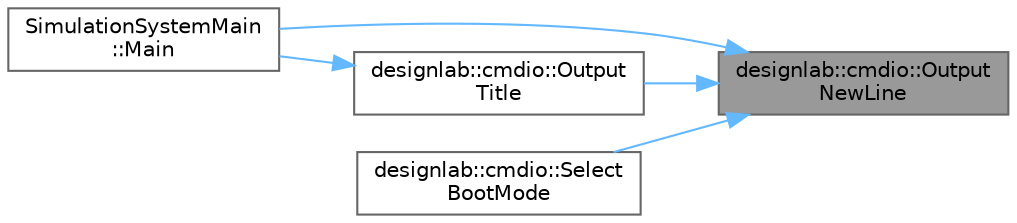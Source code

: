 digraph "designlab::cmdio::OutputNewLine"
{
 // LATEX_PDF_SIZE
  bgcolor="transparent";
  edge [fontname=Helvetica,fontsize=10,labelfontname=Helvetica,labelfontsize=10];
  node [fontname=Helvetica,fontsize=10,shape=box,height=0.2,width=0.4];
  rankdir="RL";
  Node1 [id="Node000001",label="designlab::cmdio::Output\lNewLine",height=0.2,width=0.4,color="gray40", fillcolor="grey60", style="filled", fontcolor="black",tooltip="コマンドラインで改行をする関数．"];
  Node1 -> Node2 [id="edge1_Node000001_Node000002",dir="back",color="steelblue1",style="solid",tooltip=" "];
  Node2 [id="Node000002",label="SimulationSystemMain\l::Main",height=0.2,width=0.4,color="grey40", fillcolor="white", style="filled",URL="$class_simulation_system_main.html#adb7b220bc2f5e2c55bd49e25b8c9345d",tooltip="いままでint mainで行われた処理をまとめたもの．   目標地点へ着くか，歩容計画に失敗した場合に，シミュレーションを終える．   また，規定の回数シミュレーションしたら終了する．"];
  Node1 -> Node3 [id="edge2_Node000001_Node000003",dir="back",color="steelblue1",style="solid",tooltip=" "];
  Node3 [id="Node000003",label="designlab::cmdio::Output\lTitle",height=0.2,width=0.4,color="grey40", fillcolor="white", style="filled",URL="$namespacedesignlab_1_1cmdio.html#aac156719fff45c1e6da33d779eee8a4a",tooltip="コマンドラインにこのソフトのタイトルを出力する関数．"];
  Node3 -> Node2 [id="edge3_Node000003_Node000002",dir="back",color="steelblue1",style="solid",tooltip=" "];
  Node1 -> Node4 [id="edge4_Node000001_Node000004",dir="back",color="steelblue1",style="solid",tooltip=" "];
  Node4 [id="Node000004",label="designlab::cmdio::Select\lBootMode",height=0.2,width=0.4,color="grey40", fillcolor="white", style="filled",URL="$namespacedesignlab_1_1cmdio.html#adc19ae459e6e165635ff3eba1f975a0c",tooltip="このアプリの起動モードを選択する関数．"];
}
